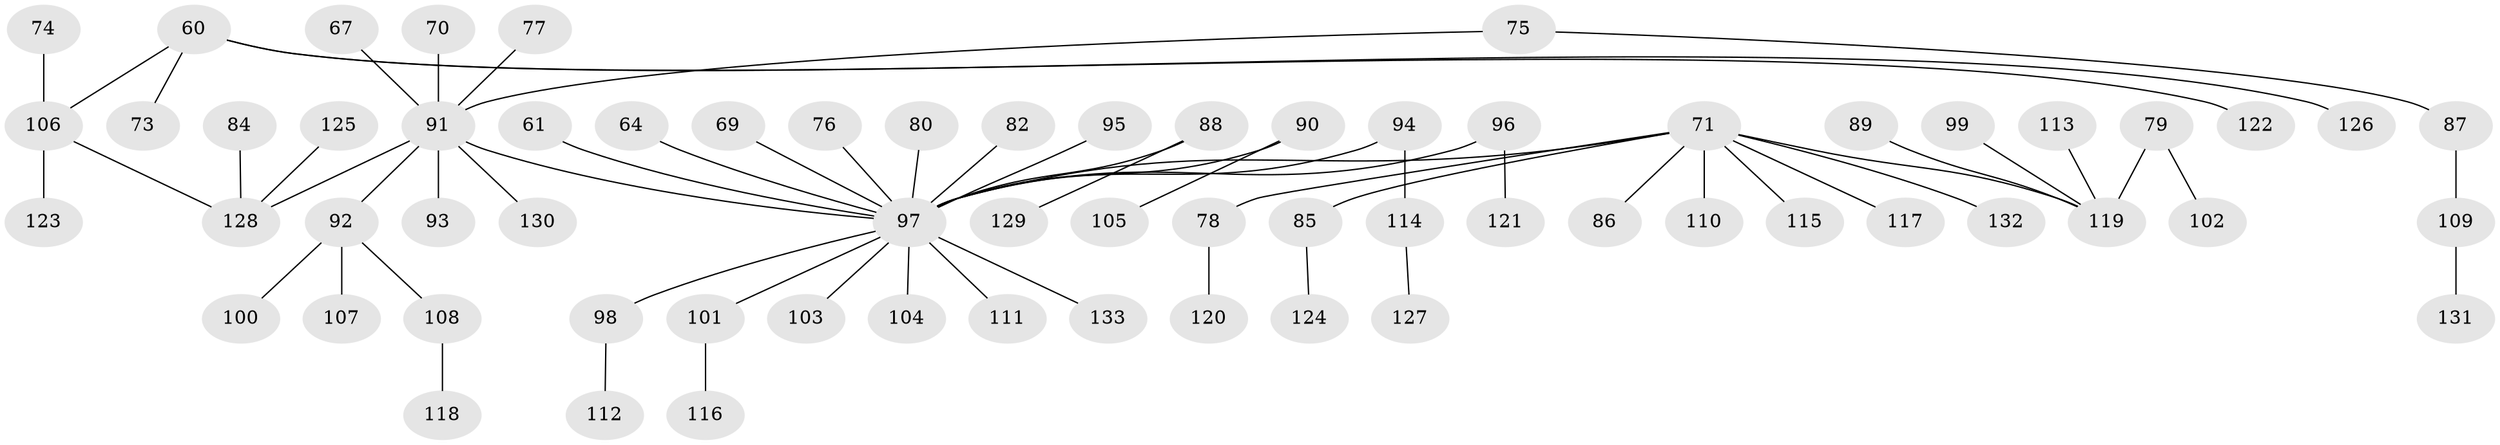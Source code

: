 // original degree distribution, {5: 0.07518796992481203, 7: 0.007518796992481203, 9: 0.007518796992481203, 6: 0.015037593984962405, 1: 0.5037593984962406, 3: 0.08270676691729323, 2: 0.2932330827067669, 4: 0.015037593984962405}
// Generated by graph-tools (version 1.1) at 2025/52/03/09/25 04:52:51]
// undirected, 66 vertices, 65 edges
graph export_dot {
graph [start="1"]
  node [color=gray90,style=filled];
  60 [super="+56+44"];
  61;
  64;
  67;
  69;
  70;
  71 [super="+68+40+37"];
  73;
  74;
  75;
  76;
  77;
  78;
  79;
  80;
  82;
  84;
  85;
  86;
  87;
  88;
  89;
  90;
  91 [super="+7+18+47+63+72"];
  92 [super="+21+81"];
  93;
  94;
  95;
  96;
  97 [super="+83+46+48+51+52+54+55+57+58+59"];
  98;
  99;
  100;
  101;
  102;
  103;
  104;
  105;
  106 [super="+35+23+36"];
  107;
  108;
  109;
  110;
  111;
  112;
  113;
  114;
  115;
  116;
  117;
  118;
  119 [super="+33+66"];
  120;
  121;
  122;
  123;
  124;
  125;
  126;
  127;
  128 [super="+19"];
  129;
  130;
  131;
  132;
  133;
  60 -- 126;
  60 -- 106;
  60 -- 73;
  60 -- 122;
  61 -- 97;
  64 -- 97;
  67 -- 91;
  69 -- 97;
  70 -- 91;
  71 -- 78;
  71 -- 86;
  71 -- 132;
  71 -- 117;
  71 -- 110;
  71 -- 115;
  71 -- 119;
  71 -- 85;
  71 -- 97;
  74 -- 106;
  75 -- 87;
  75 -- 91;
  76 -- 97;
  77 -- 91;
  78 -- 120;
  79 -- 102;
  79 -- 119;
  80 -- 97;
  82 -- 97;
  84 -- 128;
  85 -- 124;
  87 -- 109;
  88 -- 129;
  88 -- 97;
  89 -- 119;
  90 -- 105;
  90 -- 97;
  91 -- 128;
  91 -- 92;
  91 -- 130;
  91 -- 97;
  91 -- 93;
  92 -- 108;
  92 -- 107;
  92 -- 100;
  94 -- 114;
  94 -- 97;
  95 -- 97;
  96 -- 121;
  96 -- 97;
  97 -- 101;
  97 -- 133;
  97 -- 98;
  97 -- 104;
  97 -- 111;
  97 -- 103;
  98 -- 112;
  99 -- 119;
  101 -- 116;
  106 -- 128;
  106 -- 123;
  108 -- 118;
  109 -- 131;
  113 -- 119;
  114 -- 127;
  125 -- 128;
}
